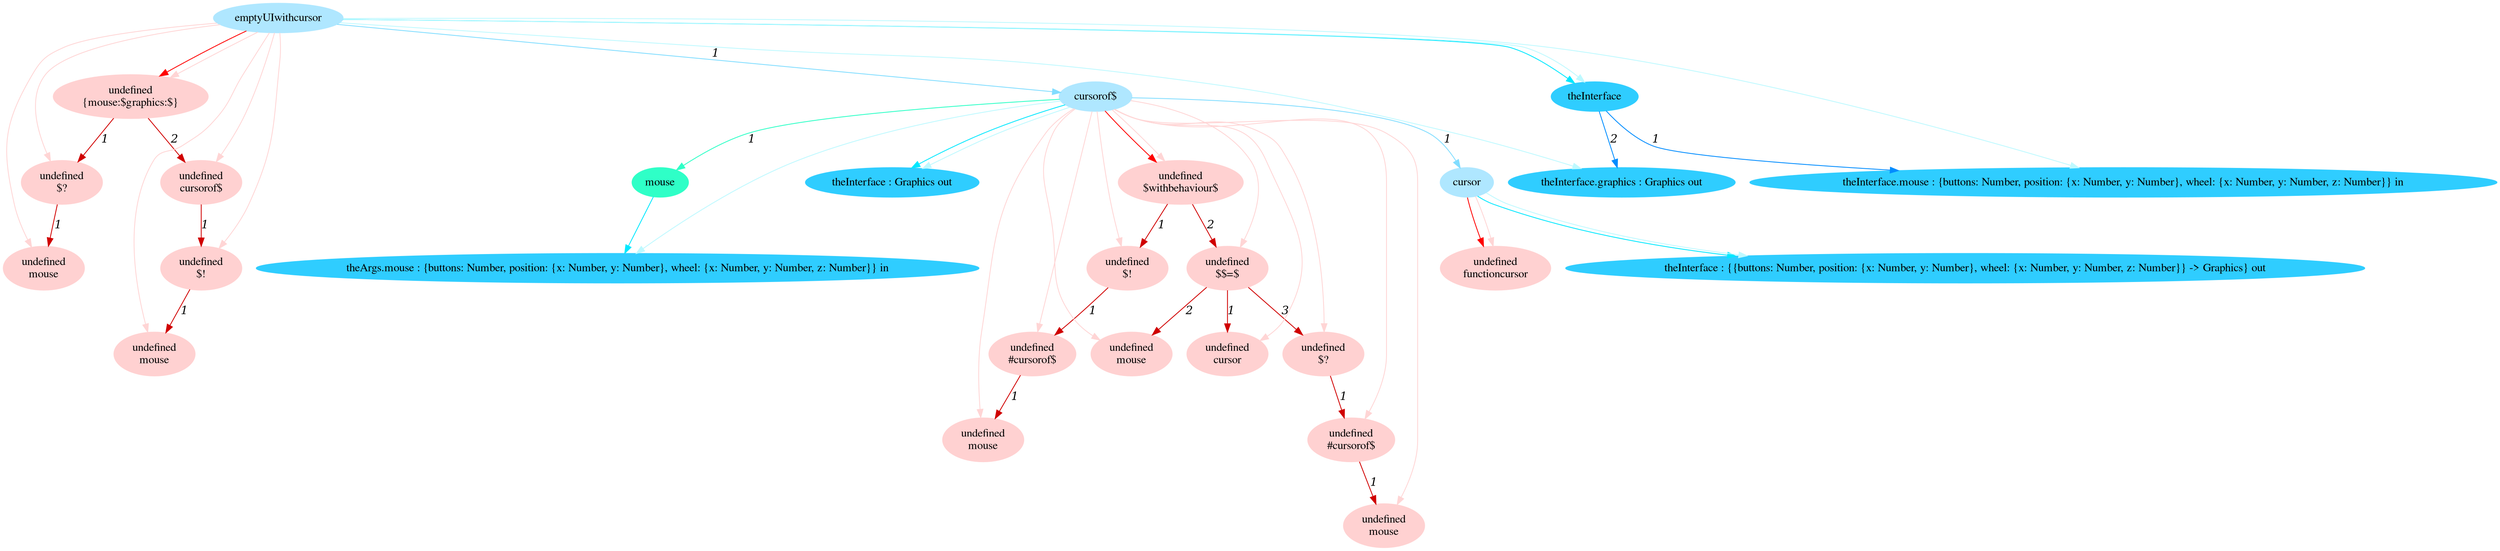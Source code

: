 digraph g{node_16639 [shape="ellipse", style="filled", color="#ffd1d1", fontname="Times", label="undefined
functioncursor" ]
node_16651 [shape="ellipse", style="filled", color="#ffd1d1", fontname="Times", label="undefined
$withbehaviour$" ]
node_16653 [shape="ellipse", style="filled", color="#ffd1d1", fontname="Times", label="undefined
$!" ]
node_16655 [shape="ellipse", style="filled", color="#ffd1d1", fontname="Times", label="undefined
#cursorof$" ]
node_16657 [shape="ellipse", style="filled", color="#ffd1d1", fontname="Times", label="undefined
mouse" ]
node_16661 [shape="ellipse", style="filled", color="#ffd1d1", fontname="Times", label="undefined
$$=$" ]
node_16663 [shape="ellipse", style="filled", color="#ffd1d1", fontname="Times", label="undefined
cursor" ]
node_16665 [shape="ellipse", style="filled", color="#ffd1d1", fontname="Times", label="undefined
mouse" ]
node_16667 [shape="ellipse", style="filled", color="#ffd1d1", fontname="Times", label="undefined
$?" ]
node_16669 [shape="ellipse", style="filled", color="#ffd1d1", fontname="Times", label="undefined
#cursorof$" ]
node_16671 [shape="ellipse", style="filled", color="#ffd1d1", fontname="Times", label="undefined
mouse" ]
node_16691 [shape="ellipse", style="filled", color="#ffd1d1", fontname="Times", label="undefined
{mouse:$graphics:$}" ]
node_16693 [shape="ellipse", style="filled", color="#ffd1d1", fontname="Times", label="undefined
$?" ]
node_16695 [shape="ellipse", style="filled", color="#ffd1d1", fontname="Times", label="undefined
mouse" ]
node_16698 [shape="ellipse", style="filled", color="#ffd1d1", fontname="Times", label="undefined
cursorof$" ]
node_16700 [shape="ellipse", style="filled", color="#ffd1d1", fontname="Times", label="undefined
$!" ]
node_16702 [shape="ellipse", style="filled", color="#ffd1d1", fontname="Times", label="undefined
mouse" ]
node_16633 [shape="ellipse", style="filled", color="#afe7ff", fontname="Times", label="emptyUIwithcursor" ]
node_16634 [shape="ellipse", style="filled", color="#afe7ff", fontname="Times", label="cursorof$" ]
node_16635 [shape="ellipse", style="filled", color="#afe7ff", fontname="Times", label="cursor" ]
node_16643 [shape="ellipse", style="filled", color="#2fffc7", fontname="Times", label="mouse" ]
node_16636 [shape="ellipse", style="filled", color="#2fcdff", fontname="Times", label="theInterface : {{buttons: Number, position: {x: Number, y: Number}, wheel: {x: Number, y: Number, z: Number}} -> Graphics} out" ]
node_16644 [shape="ellipse", style="filled", color="#2fcdff", fontname="Times", label="theArgs.mouse : {buttons: Number, position: {x: Number, y: Number}, wheel: {x: Number, y: Number, z: Number}} in" ]
node_16648 [shape="ellipse", style="filled", color="#2fcdff", fontname="Times", label="theInterface : Graphics out" ]
node_16682 [shape="ellipse", style="filled", color="#2fcdff", fontname="Times", label="theInterface" ]
node_16683 [shape="ellipse", style="filled", color="#2fcdff", fontname="Times", label="theInterface.mouse : {buttons: Number, position: {x: Number, y: Number}, wheel: {x: Number, y: Number, z: Number}} in" ]
node_16685 [shape="ellipse", style="filled", color="#2fcdff", fontname="Times", label="theInterface.graphics : Graphics out" ]
node_16655 -> node_16657 [dir=forward, arrowHead=normal, fontname="Times-Italic", arrowsize=1, color="#d00000", label="1",  headlabel="", taillabel="" ]
node_16653 -> node_16655 [dir=forward, arrowHead=normal, fontname="Times-Italic", arrowsize=1, color="#d00000", label="1",  headlabel="", taillabel="" ]
node_16669 -> node_16671 [dir=forward, arrowHead=normal, fontname="Times-Italic", arrowsize=1, color="#d00000", label="1",  headlabel="", taillabel="" ]
node_16667 -> node_16669 [dir=forward, arrowHead=normal, fontname="Times-Italic", arrowsize=1, color="#d00000", label="1",  headlabel="", taillabel="" ]
node_16661 -> node_16663 [dir=forward, arrowHead=normal, fontname="Times-Italic", arrowsize=1, color="#d00000", label="1",  headlabel="", taillabel="" ]
node_16661 -> node_16665 [dir=forward, arrowHead=normal, fontname="Times-Italic", arrowsize=1, color="#d00000", label="2",  headlabel="", taillabel="" ]
node_16661 -> node_16667 [dir=forward, arrowHead=normal, fontname="Times-Italic", arrowsize=1, color="#d00000", label="3",  headlabel="", taillabel="" ]
node_16651 -> node_16653 [dir=forward, arrowHead=normal, fontname="Times-Italic", arrowsize=1, color="#d00000", label="1",  headlabel="", taillabel="" ]
node_16651 -> node_16661 [dir=forward, arrowHead=normal, fontname="Times-Italic", arrowsize=1, color="#d00000", label="2",  headlabel="", taillabel="" ]
node_16693 -> node_16695 [dir=forward, arrowHead=normal, fontname="Times-Italic", arrowsize=1, color="#d00000", label="1",  headlabel="", taillabel="" ]
node_16700 -> node_16702 [dir=forward, arrowHead=normal, fontname="Times-Italic", arrowsize=1, color="#d00000", label="1",  headlabel="", taillabel="" ]
node_16698 -> node_16700 [dir=forward, arrowHead=normal, fontname="Times-Italic", arrowsize=1, color="#d00000", label="1",  headlabel="", taillabel="" ]
node_16691 -> node_16693 [dir=forward, arrowHead=normal, fontname="Times-Italic", arrowsize=1, color="#d00000", label="1",  headlabel="", taillabel="" ]
node_16691 -> node_16698 [dir=forward, arrowHead=normal, fontname="Times-Italic", arrowsize=1, color="#d00000", label="2",  headlabel="", taillabel="" ]
node_16635 -> node_16639 [dir=forward, arrowHead=normal, fontname="Times-Italic", arrowsize=1, color="#ff0000", label="",  headlabel="", taillabel="" ]
node_16634 -> node_16651 [dir=forward, arrowHead=normal, fontname="Times-Italic", arrowsize=1, color="#ff0000", label="",  headlabel="", taillabel="" ]
node_16633 -> node_16691 [dir=forward, arrowHead=normal, fontname="Times-Italic", arrowsize=1, color="#ff0000", label="",  headlabel="", taillabel="" ]
node_16635 -> node_16639 [dir=forward, arrowHead=normal, fontname="Times-Italic", arrowsize=1, color="#ffd5d5", label="",  headlabel="", taillabel="" ]
node_16634 -> node_16651 [dir=forward, arrowHead=normal, fontname="Times-Italic", arrowsize=1, color="#ffd5d5", label="",  headlabel="", taillabel="" ]
node_16634 -> node_16653 [dir=forward, arrowHead=normal, fontname="Times-Italic", arrowsize=1, color="#ffd5d5", label="",  headlabel="", taillabel="" ]
node_16634 -> node_16655 [dir=forward, arrowHead=normal, fontname="Times-Italic", arrowsize=1, color="#ffd5d5", label="",  headlabel="", taillabel="" ]
node_16634 -> node_16657 [dir=forward, arrowHead=normal, fontname="Times-Italic", arrowsize=1, color="#ffd5d5", label="",  headlabel="", taillabel="" ]
node_16634 -> node_16661 [dir=forward, arrowHead=normal, fontname="Times-Italic", arrowsize=1, color="#ffd5d5", label="",  headlabel="", taillabel="" ]
node_16634 -> node_16663 [dir=forward, arrowHead=normal, fontname="Times-Italic", arrowsize=1, color="#ffd5d5", label="",  headlabel="", taillabel="" ]
node_16634 -> node_16665 [dir=forward, arrowHead=normal, fontname="Times-Italic", arrowsize=1, color="#ffd5d5", label="",  headlabel="", taillabel="" ]
node_16634 -> node_16667 [dir=forward, arrowHead=normal, fontname="Times-Italic", arrowsize=1, color="#ffd5d5", label="",  headlabel="", taillabel="" ]
node_16634 -> node_16669 [dir=forward, arrowHead=normal, fontname="Times-Italic", arrowsize=1, color="#ffd5d5", label="",  headlabel="", taillabel="" ]
node_16634 -> node_16671 [dir=forward, arrowHead=normal, fontname="Times-Italic", arrowsize=1, color="#ffd5d5", label="",  headlabel="", taillabel="" ]
node_16633 -> node_16691 [dir=forward, arrowHead=normal, fontname="Times-Italic", arrowsize=1, color="#ffd5d5", label="",  headlabel="", taillabel="" ]
node_16633 -> node_16693 [dir=forward, arrowHead=normal, fontname="Times-Italic", arrowsize=1, color="#ffd5d5", label="",  headlabel="", taillabel="" ]
node_16633 -> node_16695 [dir=forward, arrowHead=normal, fontname="Times-Italic", arrowsize=1, color="#ffd5d5", label="",  headlabel="", taillabel="" ]
node_16633 -> node_16698 [dir=forward, arrowHead=normal, fontname="Times-Italic", arrowsize=1, color="#ffd5d5", label="",  headlabel="", taillabel="" ]
node_16633 -> node_16700 [dir=forward, arrowHead=normal, fontname="Times-Italic", arrowsize=1, color="#ffd5d5", label="",  headlabel="", taillabel="" ]
node_16633 -> node_16702 [dir=forward, arrowHead=normal, fontname="Times-Italic", arrowsize=1, color="#ffd5d5", label="",  headlabel="", taillabel="" ]
node_16634 -> node_16643 [dir=forward, arrowHead=normal, fontname="Times-Italic", arrowsize=1, color="#2fffc7", label="1",  headlabel="", taillabel="" ]
node_16643 -> node_16644 [dir=forward, arrowHead=normal, fontname="Times-Italic", arrowsize=1, color="#00e8ff", label="",  headlabel="", taillabel="" ]
node_16635 -> node_16636 [dir=forward, arrowHead=normal, fontname="Times-Italic", arrowsize=1, color="#00e8ff", label="",  headlabel="", taillabel="" ]
node_16634 -> node_16648 [dir=forward, arrowHead=normal, fontname="Times-Italic", arrowsize=1, color="#00e8ff", label="",  headlabel="", taillabel="" ]
node_16633 -> node_16682 [dir=forward, arrowHead=normal, fontname="Times-Italic", arrowsize=1, color="#00e8ff", label="",  headlabel="", taillabel="" ]
node_16635 -> node_16636 [dir=forward, arrowHead=normal, fontname="Times-Italic", arrowsize=1, color="#bef9ff", label="",  headlabel="", taillabel="" ]
node_16634 -> node_16644 [dir=forward, arrowHead=normal, fontname="Times-Italic", arrowsize=1, color="#bef9ff", label="",  headlabel="", taillabel="" ]
node_16634 -> node_16648 [dir=forward, arrowHead=normal, fontname="Times-Italic", arrowsize=1, color="#bef9ff", label="",  headlabel="", taillabel="" ]
node_16633 -> node_16683 [dir=forward, arrowHead=normal, fontname="Times-Italic", arrowsize=1, color="#bef9ff", label="",  headlabel="", taillabel="" ]
node_16633 -> node_16685 [dir=forward, arrowHead=normal, fontname="Times-Italic", arrowsize=1, color="#bef9ff", label="",  headlabel="", taillabel="" ]
node_16633 -> node_16682 [dir=forward, arrowHead=normal, fontname="Times-Italic", arrowsize=1, color="#bef9ff", label="",  headlabel="", taillabel="" ]
node_16682 -> node_16683 [dir=forward, arrowHead=normal, fontname="Times-Italic", arrowsize=1, color="#008cff", label="1",  headlabel="", taillabel="" ]
node_16682 -> node_16685 [dir=forward, arrowHead=normal, fontname="Times-Italic", arrowsize=1, color="#008cff", label="2",  headlabel="", taillabel="" ]
node_16634 -> node_16635 [dir=forward, arrowHead=normal, fontname="Times-Italic", arrowsize=1, color="#81ddff", label="1",  headlabel="", taillabel="" ]
node_16633 -> node_16634 [dir=forward, arrowHead=normal, fontname="Times-Italic", arrowsize=1, color="#81ddff", label="1",  headlabel="", taillabel="" ]
}